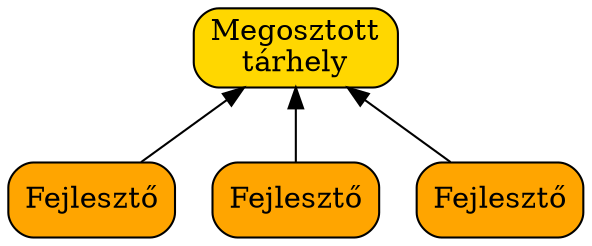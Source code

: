 digraph git {
    graph [dpi=300]
    rankdir="BT"

    shared [label="Megosztott\ntárhely", style="rounded, filled", shape="rect", fillcolor="gold"]
    dev1 [label="Fejlesztő", style="rounded, filled", shape="rect", fillcolor="orange"]
    dev2 [label="Fejlesztő", style="rounded, filled", shape="rect", fillcolor="orange"]
    dev3 [label="Fejlesztő", style="rounded, filled", shape="rect", fillcolor="orange"]

    dev1 -> shared    
    dev2 -> shared
    dev3 -> shared    
}